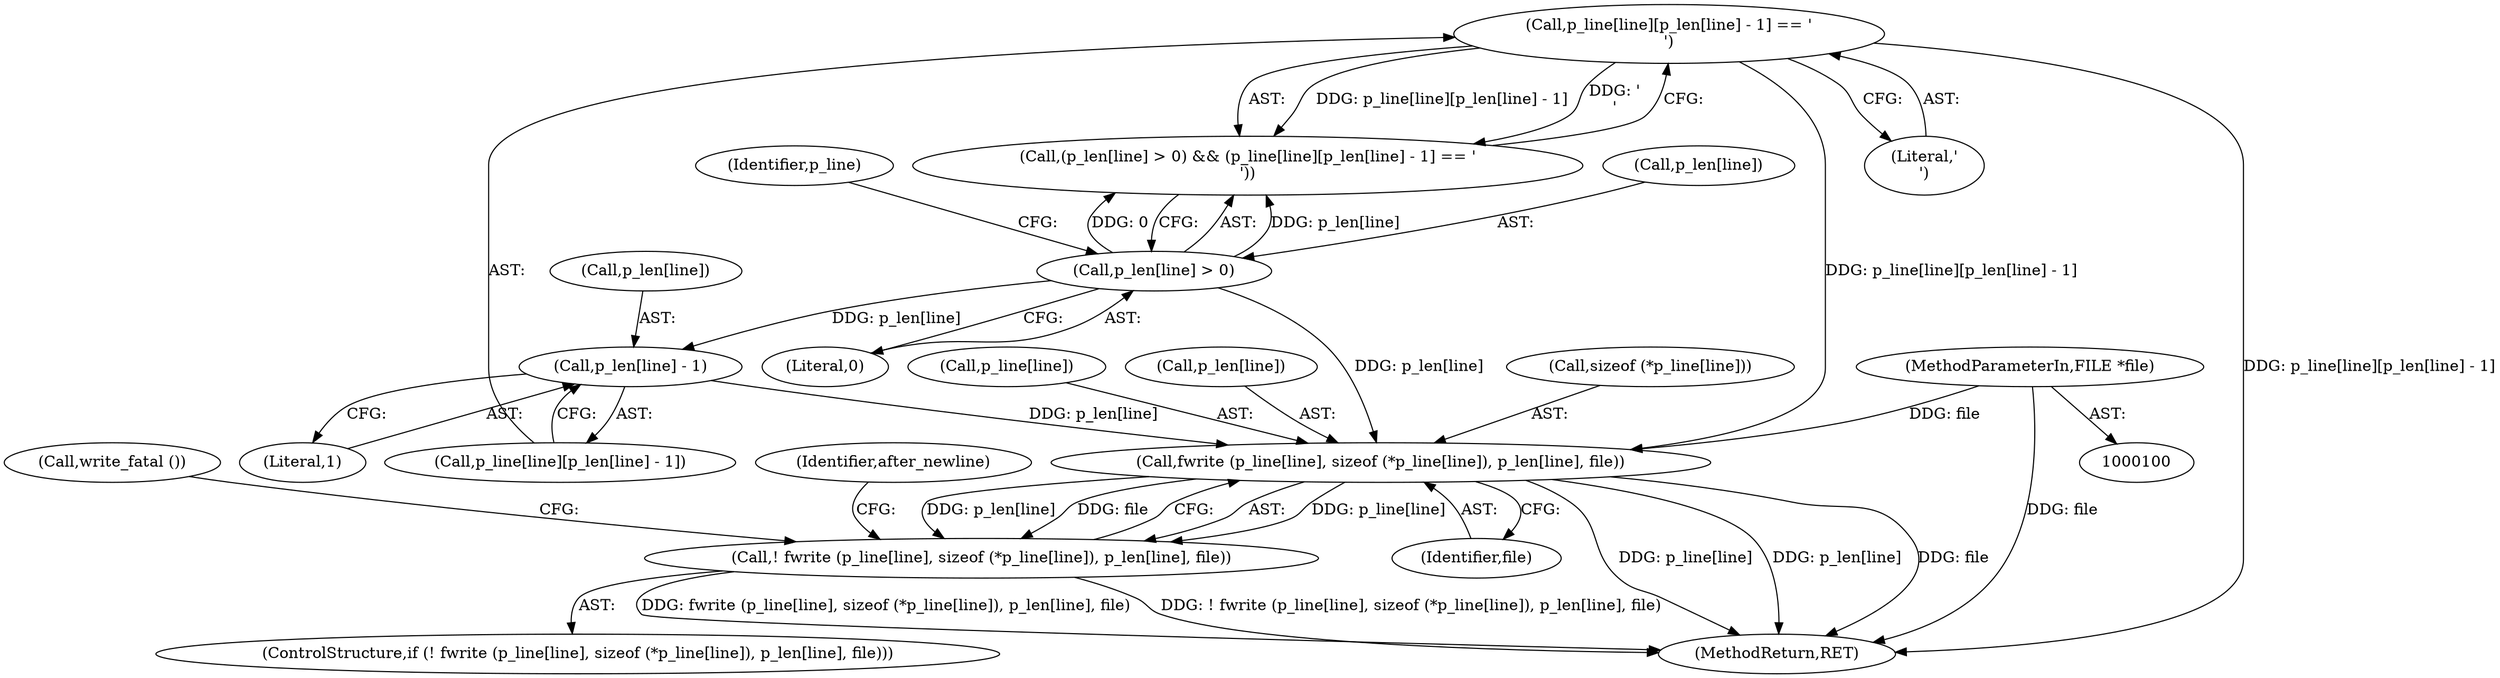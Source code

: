 digraph "0_savannah_a0d7fe4589651c64bd16ddaaa634030bb0455866@API" {
"1000126" [label="(Call,fwrite (p_line[line], sizeof (*p_line[line]), p_len[line], file))"];
"1000113" [label="(Call,p_line[line][p_len[line] - 1] == '\n')"];
"1000118" [label="(Call,p_len[line] - 1)"];
"1000108" [label="(Call,p_len[line] > 0)"];
"1000102" [label="(MethodParameterIn,FILE *file)"];
"1000125" [label="(Call,! fwrite (p_line[line], sizeof (*p_line[line]), p_len[line], file))"];
"1000130" [label="(Call,sizeof (*p_line[line]))"];
"1000113" [label="(Call,p_line[line][p_len[line] - 1] == '\n')"];
"1000123" [label="(Literal,'\n')"];
"1000142" [label="(MethodReturn,RET)"];
"1000119" [label="(Call,p_len[line])"];
"1000122" [label="(Literal,1)"];
"1000124" [label="(ControlStructure,if (! fwrite (p_line[line], sizeof (*p_line[line]), p_len[line], file)))"];
"1000114" [label="(Call,p_line[line][p_len[line] - 1])"];
"1000126" [label="(Call,fwrite (p_line[line], sizeof (*p_line[line]), p_len[line], file))"];
"1000116" [label="(Identifier,p_line)"];
"1000127" [label="(Call,p_line[line])"];
"1000125" [label="(Call,! fwrite (p_line[line], sizeof (*p_line[line]), p_len[line], file))"];
"1000138" [label="(Identifier,file)"];
"1000135" [label="(Call,p_len[line])"];
"1000108" [label="(Call,p_len[line] > 0)"];
"1000109" [label="(Call,p_len[line])"];
"1000112" [label="(Literal,0)"];
"1000139" [label="(Call,write_fatal ())"];
"1000141" [label="(Identifier,after_newline)"];
"1000107" [label="(Call,(p_len[line] > 0) && (p_line[line][p_len[line] - 1] == '\n'))"];
"1000118" [label="(Call,p_len[line] - 1)"];
"1000102" [label="(MethodParameterIn,FILE *file)"];
"1000126" -> "1000125"  [label="AST: "];
"1000126" -> "1000138"  [label="CFG: "];
"1000127" -> "1000126"  [label="AST: "];
"1000130" -> "1000126"  [label="AST: "];
"1000135" -> "1000126"  [label="AST: "];
"1000138" -> "1000126"  [label="AST: "];
"1000125" -> "1000126"  [label="CFG: "];
"1000126" -> "1000142"  [label="DDG: p_line[line]"];
"1000126" -> "1000142"  [label="DDG: file"];
"1000126" -> "1000142"  [label="DDG: p_len[line]"];
"1000126" -> "1000125"  [label="DDG: p_line[line]"];
"1000126" -> "1000125"  [label="DDG: p_len[line]"];
"1000126" -> "1000125"  [label="DDG: file"];
"1000113" -> "1000126"  [label="DDG: p_line[line][p_len[line] - 1]"];
"1000118" -> "1000126"  [label="DDG: p_len[line]"];
"1000108" -> "1000126"  [label="DDG: p_len[line]"];
"1000102" -> "1000126"  [label="DDG: file"];
"1000113" -> "1000107"  [label="AST: "];
"1000113" -> "1000123"  [label="CFG: "];
"1000114" -> "1000113"  [label="AST: "];
"1000123" -> "1000113"  [label="AST: "];
"1000107" -> "1000113"  [label="CFG: "];
"1000113" -> "1000142"  [label="DDG: p_line[line][p_len[line] - 1]"];
"1000113" -> "1000107"  [label="DDG: p_line[line][p_len[line] - 1]"];
"1000113" -> "1000107"  [label="DDG: '\n'"];
"1000118" -> "1000114"  [label="AST: "];
"1000118" -> "1000122"  [label="CFG: "];
"1000119" -> "1000118"  [label="AST: "];
"1000122" -> "1000118"  [label="AST: "];
"1000114" -> "1000118"  [label="CFG: "];
"1000108" -> "1000118"  [label="DDG: p_len[line]"];
"1000108" -> "1000107"  [label="AST: "];
"1000108" -> "1000112"  [label="CFG: "];
"1000109" -> "1000108"  [label="AST: "];
"1000112" -> "1000108"  [label="AST: "];
"1000116" -> "1000108"  [label="CFG: "];
"1000107" -> "1000108"  [label="CFG: "];
"1000108" -> "1000107"  [label="DDG: p_len[line]"];
"1000108" -> "1000107"  [label="DDG: 0"];
"1000102" -> "1000100"  [label="AST: "];
"1000102" -> "1000142"  [label="DDG: file"];
"1000125" -> "1000124"  [label="AST: "];
"1000139" -> "1000125"  [label="CFG: "];
"1000141" -> "1000125"  [label="CFG: "];
"1000125" -> "1000142"  [label="DDG: ! fwrite (p_line[line], sizeof (*p_line[line]), p_len[line], file)"];
"1000125" -> "1000142"  [label="DDG: fwrite (p_line[line], sizeof (*p_line[line]), p_len[line], file)"];
}
